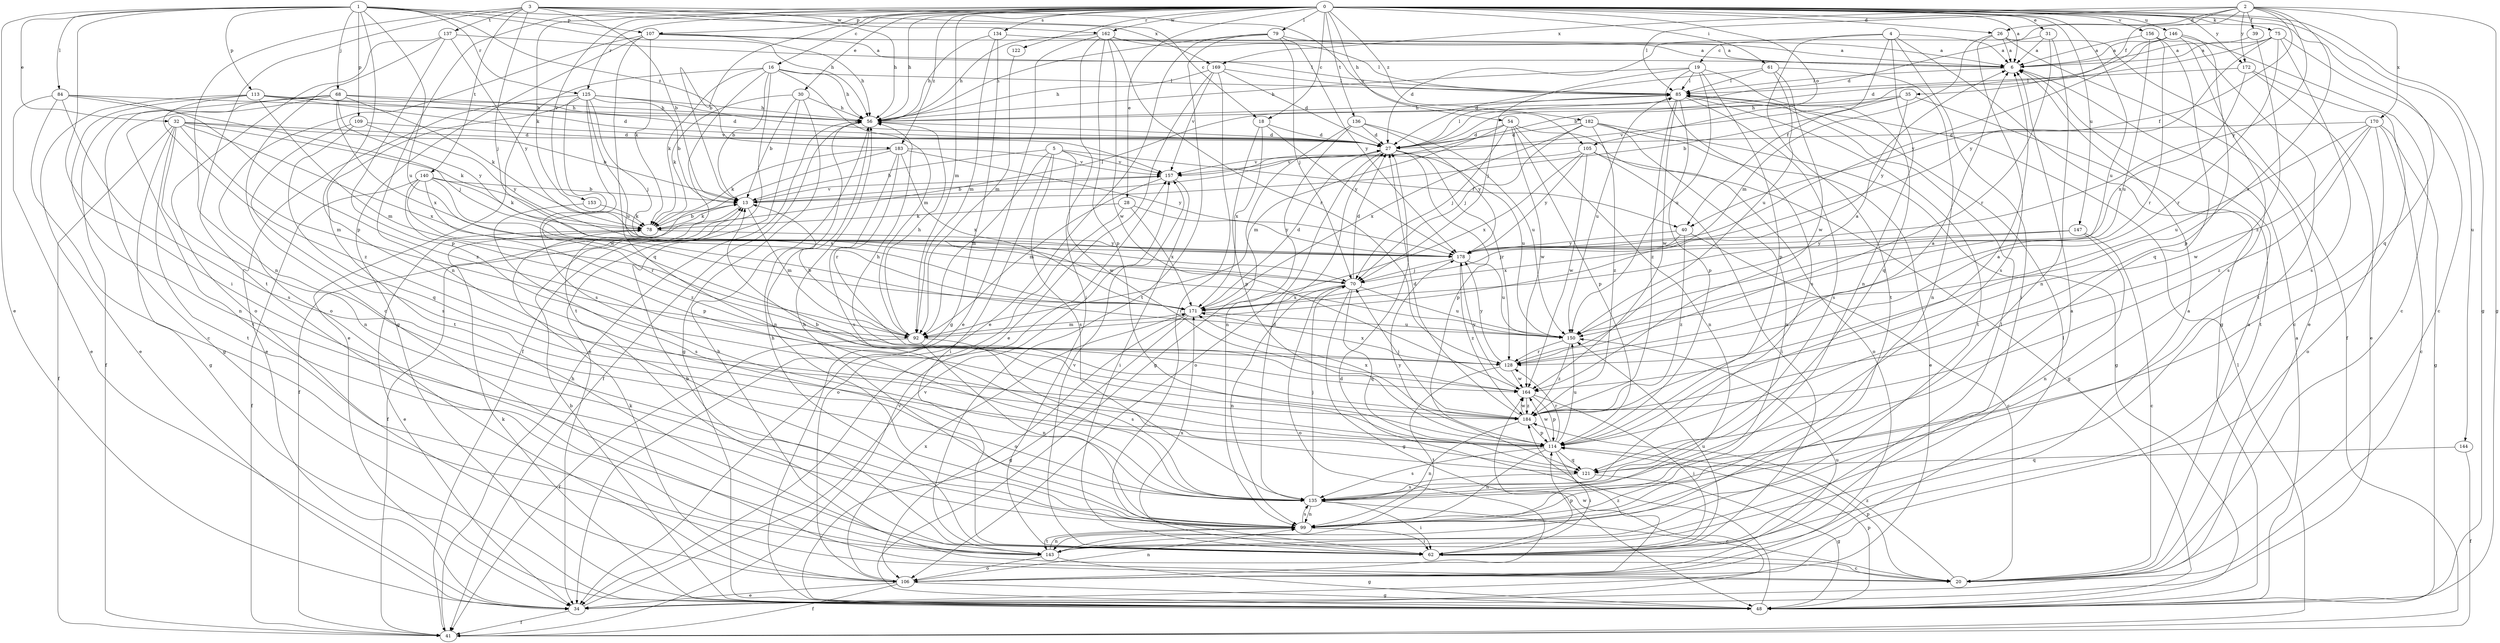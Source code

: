 strict digraph  {
0;
1;
2;
3;
4;
5;
6;
13;
16;
18;
19;
20;
26;
27;
28;
30;
31;
32;
34;
35;
39;
40;
41;
48;
54;
56;
61;
62;
68;
70;
75;
78;
79;
84;
85;
92;
99;
105;
106;
107;
109;
113;
114;
121;
122;
125;
128;
134;
135;
136;
137;
140;
143;
144;
146;
147;
150;
153;
156;
157;
162;
164;
169;
170;
171;
172;
178;
182;
183;
184;
0 -> 6  [label=a];
0 -> 13  [label=b];
0 -> 16  [label=c];
0 -> 18  [label=c];
0 -> 26  [label=d];
0 -> 28  [label=e];
0 -> 30  [label=e];
0 -> 31  [label=e];
0 -> 48  [label=g];
0 -> 54  [label=h];
0 -> 56  [label=h];
0 -> 61  [label=i];
0 -> 75  [label=k];
0 -> 78  [label=k];
0 -> 79  [label=l];
0 -> 92  [label=m];
0 -> 99  [label=n];
0 -> 105  [label=o];
0 -> 107  [label=p];
0 -> 121  [label=q];
0 -> 122  [label=r];
0 -> 125  [label=r];
0 -> 134  [label=s];
0 -> 136  [label=t];
0 -> 144  [label=u];
0 -> 146  [label=u];
0 -> 147  [label=u];
0 -> 150  [label=u];
0 -> 153  [label=v];
0 -> 156  [label=v];
0 -> 162  [label=w];
0 -> 172  [label=y];
0 -> 182  [label=z];
0 -> 183  [label=z];
1 -> 32  [label=e];
1 -> 34  [label=e];
1 -> 56  [label=h];
1 -> 62  [label=i];
1 -> 68  [label=j];
1 -> 84  [label=l];
1 -> 107  [label=p];
1 -> 109  [label=p];
1 -> 113  [label=p];
1 -> 114  [label=p];
1 -> 125  [label=r];
1 -> 150  [label=u];
1 -> 169  [label=x];
1 -> 183  [label=z];
2 -> 26  [label=d];
2 -> 27  [label=d];
2 -> 35  [label=f];
2 -> 39  [label=f];
2 -> 40  [label=f];
2 -> 48  [label=g];
2 -> 85  [label=l];
2 -> 128  [label=r];
2 -> 169  [label=x];
2 -> 170  [label=x];
2 -> 172  [label=y];
2 -> 178  [label=y];
3 -> 13  [label=b];
3 -> 18  [label=c];
3 -> 56  [label=h];
3 -> 70  [label=j];
3 -> 99  [label=n];
3 -> 105  [label=o];
3 -> 137  [label=t];
3 -> 140  [label=t];
3 -> 143  [label=t];
3 -> 162  [label=w];
4 -> 6  [label=a];
4 -> 19  [label=c];
4 -> 40  [label=f];
4 -> 48  [label=g];
4 -> 62  [label=i];
4 -> 99  [label=n];
4 -> 143  [label=t];
5 -> 13  [label=b];
5 -> 40  [label=f];
5 -> 62  [label=i];
5 -> 92  [label=m];
5 -> 135  [label=s];
5 -> 157  [label=v];
5 -> 164  [label=w];
6 -> 85  [label=l];
13 -> 41  [label=f];
13 -> 78  [label=k];
13 -> 92  [label=m];
13 -> 157  [label=v];
16 -> 13  [label=b];
16 -> 34  [label=e];
16 -> 41  [label=f];
16 -> 56  [label=h];
16 -> 78  [label=k];
16 -> 85  [label=l];
16 -> 92  [label=m];
16 -> 143  [label=t];
18 -> 27  [label=d];
18 -> 114  [label=p];
18 -> 171  [label=x];
18 -> 178  [label=y];
19 -> 56  [label=h];
19 -> 70  [label=j];
19 -> 85  [label=l];
19 -> 114  [label=p];
19 -> 121  [label=q];
19 -> 135  [label=s];
19 -> 150  [label=u];
20 -> 6  [label=a];
20 -> 56  [label=h];
20 -> 114  [label=p];
20 -> 184  [label=z];
26 -> 6  [label=a];
26 -> 34  [label=e];
26 -> 41  [label=f];
26 -> 92  [label=m];
26 -> 135  [label=s];
27 -> 85  [label=l];
27 -> 106  [label=o];
27 -> 114  [label=p];
27 -> 128  [label=r];
27 -> 150  [label=u];
27 -> 157  [label=v];
28 -> 78  [label=k];
28 -> 106  [label=o];
28 -> 171  [label=x];
28 -> 178  [label=y];
30 -> 13  [label=b];
30 -> 34  [label=e];
30 -> 48  [label=g];
30 -> 56  [label=h];
30 -> 78  [label=k];
31 -> 6  [label=a];
31 -> 27  [label=d];
31 -> 99  [label=n];
31 -> 128  [label=r];
32 -> 13  [label=b];
32 -> 27  [label=d];
32 -> 41  [label=f];
32 -> 48  [label=g];
32 -> 78  [label=k];
32 -> 92  [label=m];
32 -> 99  [label=n];
32 -> 143  [label=t];
32 -> 171  [label=x];
34 -> 41  [label=f];
34 -> 157  [label=v];
34 -> 164  [label=w];
35 -> 13  [label=b];
35 -> 56  [label=h];
35 -> 143  [label=t];
35 -> 157  [label=v];
35 -> 178  [label=y];
39 -> 6  [label=a];
39 -> 184  [label=z];
40 -> 20  [label=c];
40 -> 70  [label=j];
40 -> 178  [label=y];
40 -> 184  [label=z];
41 -> 56  [label=h];
41 -> 85  [label=l];
41 -> 157  [label=v];
48 -> 6  [label=a];
48 -> 13  [label=b];
48 -> 27  [label=d];
48 -> 78  [label=k];
48 -> 114  [label=p];
54 -> 27  [label=d];
54 -> 70  [label=j];
54 -> 92  [label=m];
54 -> 99  [label=n];
54 -> 106  [label=o];
54 -> 114  [label=p];
54 -> 164  [label=w];
56 -> 27  [label=d];
56 -> 41  [label=f];
56 -> 99  [label=n];
61 -> 27  [label=d];
61 -> 85  [label=l];
61 -> 99  [label=n];
61 -> 150  [label=u];
61 -> 164  [label=w];
62 -> 6  [label=a];
62 -> 13  [label=b];
62 -> 20  [label=c];
62 -> 56  [label=h];
62 -> 85  [label=l];
62 -> 114  [label=p];
62 -> 150  [label=u];
62 -> 157  [label=v];
62 -> 171  [label=x];
68 -> 27  [label=d];
68 -> 41  [label=f];
68 -> 48  [label=g];
68 -> 56  [label=h];
68 -> 78  [label=k];
68 -> 143  [label=t];
68 -> 171  [label=x];
68 -> 178  [label=y];
70 -> 27  [label=d];
70 -> 48  [label=g];
70 -> 99  [label=n];
70 -> 106  [label=o];
70 -> 121  [label=q];
70 -> 150  [label=u];
70 -> 171  [label=x];
75 -> 6  [label=a];
75 -> 13  [label=b];
75 -> 20  [label=c];
75 -> 128  [label=r];
75 -> 135  [label=s];
75 -> 178  [label=y];
78 -> 13  [label=b];
78 -> 34  [label=e];
78 -> 85  [label=l];
78 -> 178  [label=y];
79 -> 6  [label=a];
79 -> 34  [label=e];
79 -> 56  [label=h];
79 -> 70  [label=j];
79 -> 143  [label=t];
79 -> 178  [label=y];
84 -> 20  [label=c];
84 -> 34  [label=e];
84 -> 56  [label=h];
84 -> 70  [label=j];
84 -> 135  [label=s];
84 -> 184  [label=z];
85 -> 56  [label=h];
85 -> 114  [label=p];
85 -> 135  [label=s];
85 -> 143  [label=t];
85 -> 150  [label=u];
85 -> 164  [label=w];
85 -> 184  [label=z];
92 -> 13  [label=b];
92 -> 41  [label=f];
92 -> 56  [label=h];
92 -> 99  [label=n];
92 -> 135  [label=s];
99 -> 56  [label=h];
99 -> 62  [label=i];
99 -> 135  [label=s];
99 -> 143  [label=t];
105 -> 48  [label=g];
105 -> 62  [label=i];
105 -> 157  [label=v];
105 -> 164  [label=w];
105 -> 171  [label=x];
105 -> 178  [label=y];
106 -> 34  [label=e];
106 -> 41  [label=f];
106 -> 48  [label=g];
106 -> 78  [label=k];
106 -> 85  [label=l];
106 -> 99  [label=n];
106 -> 150  [label=u];
106 -> 171  [label=x];
106 -> 184  [label=z];
107 -> 6  [label=a];
107 -> 48  [label=g];
107 -> 56  [label=h];
107 -> 78  [label=k];
107 -> 85  [label=l];
107 -> 106  [label=o];
107 -> 121  [label=q];
109 -> 27  [label=d];
109 -> 121  [label=q];
109 -> 135  [label=s];
109 -> 178  [label=y];
113 -> 27  [label=d];
113 -> 34  [label=e];
113 -> 56  [label=h];
113 -> 92  [label=m];
113 -> 99  [label=n];
113 -> 157  [label=v];
113 -> 184  [label=z];
114 -> 6  [label=a];
114 -> 13  [label=b];
114 -> 62  [label=i];
114 -> 99  [label=n];
114 -> 121  [label=q];
114 -> 128  [label=r];
114 -> 135  [label=s];
114 -> 150  [label=u];
114 -> 164  [label=w];
121 -> 48  [label=g];
121 -> 135  [label=s];
121 -> 178  [label=y];
122 -> 92  [label=m];
125 -> 13  [label=b];
125 -> 27  [label=d];
125 -> 34  [label=e];
125 -> 56  [label=h];
125 -> 70  [label=j];
125 -> 135  [label=s];
125 -> 143  [label=t];
125 -> 150  [label=u];
125 -> 164  [label=w];
128 -> 6  [label=a];
128 -> 143  [label=t];
128 -> 164  [label=w];
128 -> 171  [label=x];
128 -> 178  [label=y];
134 -> 6  [label=a];
134 -> 48  [label=g];
134 -> 56  [label=h];
134 -> 92  [label=m];
135 -> 20  [label=c];
135 -> 27  [label=d];
135 -> 62  [label=i];
135 -> 70  [label=j];
135 -> 99  [label=n];
136 -> 27  [label=d];
136 -> 48  [label=g];
136 -> 99  [label=n];
136 -> 150  [label=u];
136 -> 178  [label=y];
137 -> 6  [label=a];
137 -> 20  [label=c];
137 -> 106  [label=o];
137 -> 114  [label=p];
137 -> 178  [label=y];
140 -> 13  [label=b];
140 -> 41  [label=f];
140 -> 78  [label=k];
140 -> 114  [label=p];
140 -> 128  [label=r];
140 -> 171  [label=x];
140 -> 184  [label=z];
143 -> 6  [label=a];
143 -> 48  [label=g];
143 -> 99  [label=n];
143 -> 106  [label=o];
144 -> 41  [label=f];
144 -> 121  [label=q];
146 -> 6  [label=a];
146 -> 20  [label=c];
146 -> 27  [label=d];
146 -> 114  [label=p];
146 -> 135  [label=s];
146 -> 178  [label=y];
147 -> 20  [label=c];
147 -> 99  [label=n];
147 -> 171  [label=x];
147 -> 178  [label=y];
150 -> 128  [label=r];
150 -> 184  [label=z];
153 -> 78  [label=k];
153 -> 135  [label=s];
156 -> 6  [label=a];
156 -> 121  [label=q];
156 -> 128  [label=r];
156 -> 143  [label=t];
156 -> 150  [label=u];
157 -> 13  [label=b];
157 -> 62  [label=i];
157 -> 92  [label=m];
162 -> 6  [label=a];
162 -> 34  [label=e];
162 -> 56  [label=h];
162 -> 62  [label=i];
162 -> 85  [label=l];
162 -> 114  [label=p];
162 -> 128  [label=r];
162 -> 164  [label=w];
164 -> 56  [label=h];
164 -> 62  [label=i];
164 -> 114  [label=p];
164 -> 178  [label=y];
164 -> 184  [label=z];
169 -> 27  [label=d];
169 -> 34  [label=e];
169 -> 56  [label=h];
169 -> 62  [label=i];
169 -> 85  [label=l];
169 -> 157  [label=v];
170 -> 20  [label=c];
170 -> 27  [label=d];
170 -> 48  [label=g];
170 -> 106  [label=o];
170 -> 150  [label=u];
170 -> 164  [label=w];
170 -> 184  [label=z];
171 -> 27  [label=d];
171 -> 48  [label=g];
171 -> 92  [label=m];
171 -> 106  [label=o];
171 -> 150  [label=u];
172 -> 20  [label=c];
172 -> 34  [label=e];
172 -> 85  [label=l];
172 -> 171  [label=x];
178 -> 70  [label=j];
178 -> 150  [label=u];
178 -> 184  [label=z];
182 -> 27  [label=d];
182 -> 34  [label=e];
182 -> 48  [label=g];
182 -> 70  [label=j];
182 -> 99  [label=n];
182 -> 171  [label=x];
182 -> 184  [label=z];
183 -> 41  [label=f];
183 -> 78  [label=k];
183 -> 128  [label=r];
183 -> 135  [label=s];
183 -> 157  [label=v];
183 -> 171  [label=x];
183 -> 178  [label=y];
184 -> 6  [label=a];
184 -> 27  [label=d];
184 -> 70  [label=j];
184 -> 99  [label=n];
184 -> 114  [label=p];
184 -> 164  [label=w];
184 -> 171  [label=x];
}
